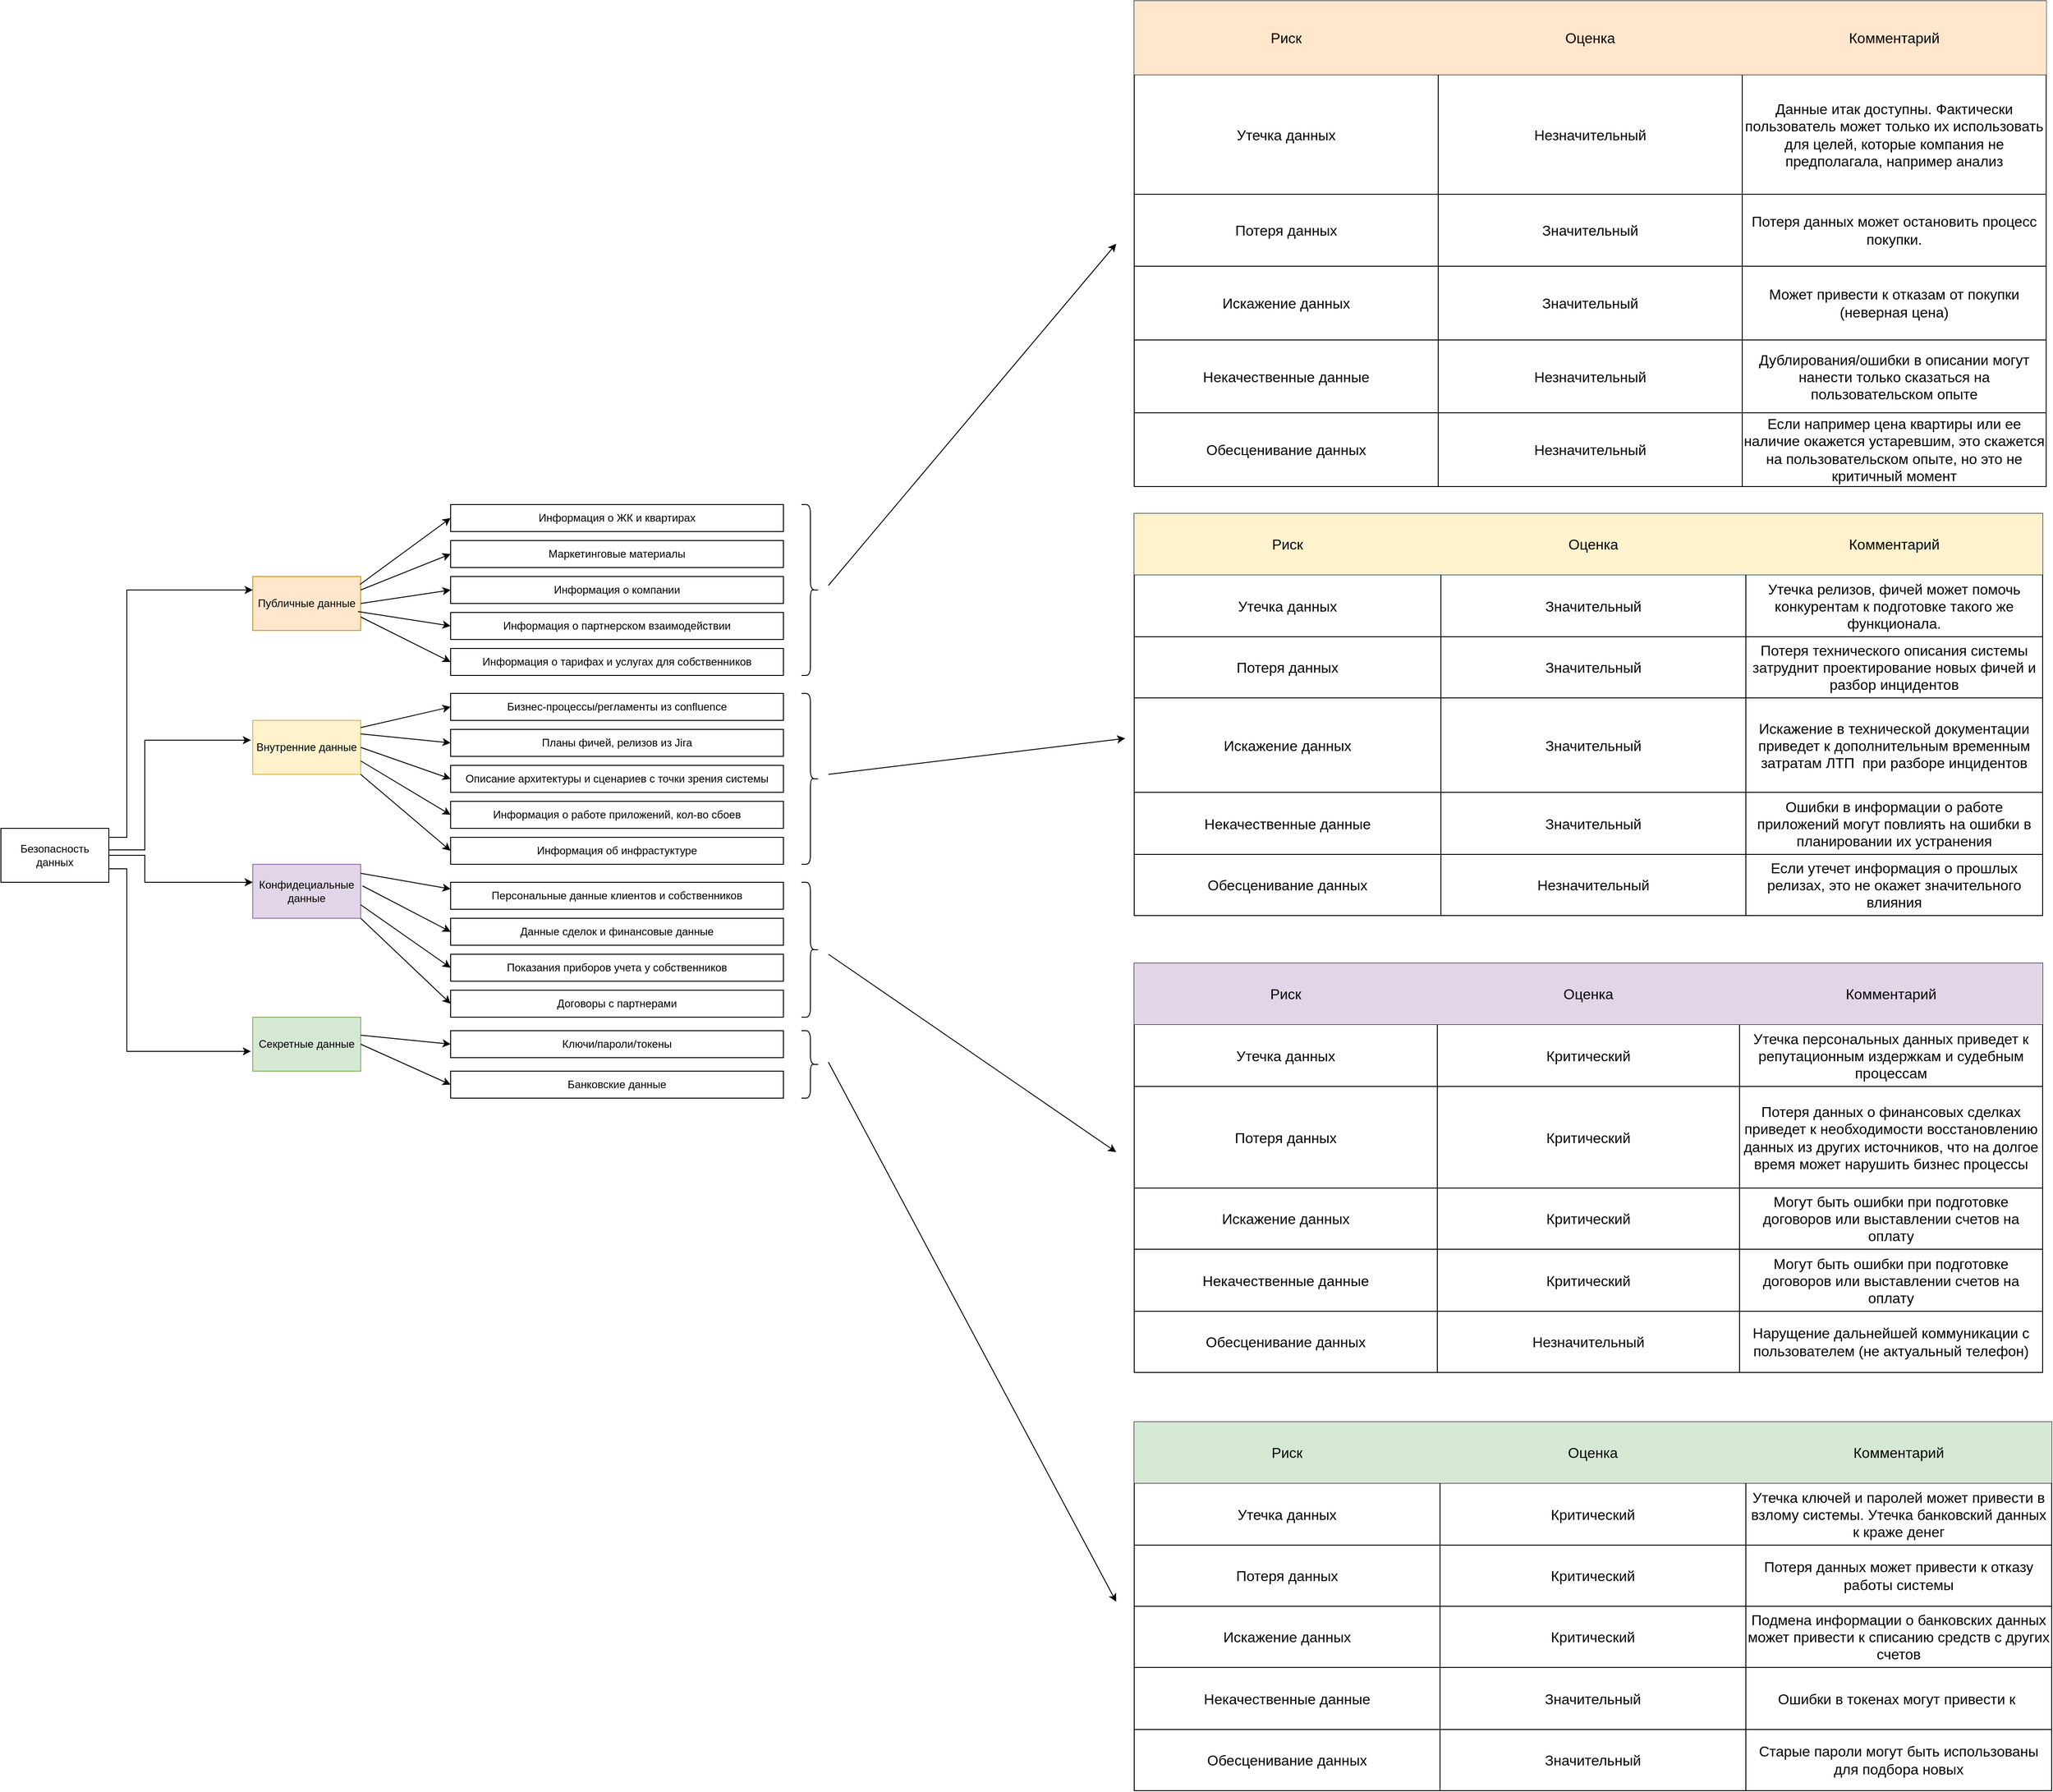 <mxfile version="26.1.1">
  <diagram name="Страница — 1" id="GSyTrzToRfCglOxLU-u7">
    <mxGraphModel dx="4104" dy="4257" grid="1" gridSize="10" guides="1" tooltips="1" connect="1" arrows="1" fold="1" page="1" pageScale="1" pageWidth="827" pageHeight="1169" math="0" shadow="0">
      <root>
        <mxCell id="0" />
        <mxCell id="1" parent="0" />
        <mxCell id="i6eve3NzVlCX-yJ_KaIi-1" value="Безопасность данных" style="rounded=0;whiteSpace=wrap;html=1;" vertex="1" parent="1">
          <mxGeometry x="120" y="420" width="120" height="60" as="geometry" />
        </mxCell>
        <mxCell id="i6eve3NzVlCX-yJ_KaIi-2" value="Публичные данные" style="rounded=0;whiteSpace=wrap;html=1;fillColor=#ffe6cc;strokeColor=#d79b00;" vertex="1" parent="1">
          <mxGeometry x="400" y="140" width="120" height="60" as="geometry" />
        </mxCell>
        <mxCell id="i6eve3NzVlCX-yJ_KaIi-3" value="Внутренние данные" style="rounded=0;whiteSpace=wrap;html=1;fillColor=#fff2cc;strokeColor=#d6b656;" vertex="1" parent="1">
          <mxGeometry x="400" y="300" width="120" height="60" as="geometry" />
        </mxCell>
        <mxCell id="i6eve3NzVlCX-yJ_KaIi-4" value="Конфидециальные данные" style="rounded=0;whiteSpace=wrap;html=1;fillColor=#e1d5e7;strokeColor=#9673a6;" vertex="1" parent="1">
          <mxGeometry x="400" y="460" width="120" height="60" as="geometry" />
        </mxCell>
        <mxCell id="i6eve3NzVlCX-yJ_KaIi-5" value="Секретные данные" style="rounded=0;whiteSpace=wrap;html=1;fillColor=#d5e8d4;strokeColor=#82b366;" vertex="1" parent="1">
          <mxGeometry x="400" y="630" width="120" height="60" as="geometry" />
        </mxCell>
        <mxCell id="i6eve3NzVlCX-yJ_KaIi-6" value="" style="endArrow=classic;html=1;rounded=0;entryX=0;entryY=0.25;entryDx=0;entryDy=0;" edge="1" parent="1" target="i6eve3NzVlCX-yJ_KaIi-2">
          <mxGeometry width="50" height="50" relative="1" as="geometry">
            <mxPoint x="240" y="430" as="sourcePoint" />
            <mxPoint x="290" y="380" as="targetPoint" />
            <Array as="points">
              <mxPoint x="260" y="430" />
              <mxPoint x="260" y="155" />
            </Array>
          </mxGeometry>
        </mxCell>
        <mxCell id="i6eve3NzVlCX-yJ_KaIi-7" value="" style="endArrow=classic;html=1;rounded=0;entryX=-0.017;entryY=0.367;entryDx=0;entryDy=0;entryPerimeter=0;exitX=1;exitY=0.4;exitDx=0;exitDy=0;exitPerimeter=0;" edge="1" parent="1" source="i6eve3NzVlCX-yJ_KaIi-1" target="i6eve3NzVlCX-yJ_KaIi-3">
          <mxGeometry width="50" height="50" relative="1" as="geometry">
            <mxPoint x="240" y="450" as="sourcePoint" />
            <mxPoint x="290" y="400" as="targetPoint" />
            <Array as="points">
              <mxPoint x="280" y="444" />
              <mxPoint x="280" y="322" />
            </Array>
          </mxGeometry>
        </mxCell>
        <mxCell id="i6eve3NzVlCX-yJ_KaIi-8" value="" style="endArrow=classic;html=1;rounded=0;exitX=1;exitY=0.5;exitDx=0;exitDy=0;exitPerimeter=0;" edge="1" parent="1" source="i6eve3NzVlCX-yJ_KaIi-1">
          <mxGeometry width="50" height="50" relative="1" as="geometry">
            <mxPoint x="240" y="460" as="sourcePoint" />
            <mxPoint x="400" y="480" as="targetPoint" />
            <Array as="points">
              <mxPoint x="280" y="450" />
              <mxPoint x="280" y="480" />
            </Array>
          </mxGeometry>
        </mxCell>
        <mxCell id="i6eve3NzVlCX-yJ_KaIi-9" value="" style="endArrow=classic;html=1;rounded=0;entryX=-0.017;entryY=0.633;entryDx=0;entryDy=0;entryPerimeter=0;exitX=1;exitY=0.75;exitDx=0;exitDy=0;" edge="1" parent="1" source="i6eve3NzVlCX-yJ_KaIi-1" target="i6eve3NzVlCX-yJ_KaIi-5">
          <mxGeometry width="50" height="50" relative="1" as="geometry">
            <mxPoint x="240" y="480" as="sourcePoint" />
            <mxPoint x="290" y="430" as="targetPoint" />
            <Array as="points">
              <mxPoint x="260" y="465" />
              <mxPoint x="260" y="668" />
            </Array>
          </mxGeometry>
        </mxCell>
        <mxCell id="i6eve3NzVlCX-yJ_KaIi-10" value="Информация о ЖК и квартирах" style="rounded=0;whiteSpace=wrap;html=1;" vertex="1" parent="1">
          <mxGeometry x="620" y="60" width="370" height="30" as="geometry" />
        </mxCell>
        <mxCell id="i6eve3NzVlCX-yJ_KaIi-11" value="Маркетинговые материалы" style="rounded=0;whiteSpace=wrap;html=1;" vertex="1" parent="1">
          <mxGeometry x="620" y="100" width="370" height="30" as="geometry" />
        </mxCell>
        <mxCell id="i6eve3NzVlCX-yJ_KaIi-12" value="Информация о компании" style="rounded=0;whiteSpace=wrap;html=1;" vertex="1" parent="1">
          <mxGeometry x="620" y="140" width="370" height="30" as="geometry" />
        </mxCell>
        <mxCell id="i6eve3NzVlCX-yJ_KaIi-13" value="Информация о партнерском взаимодействии" style="rounded=0;whiteSpace=wrap;html=1;" vertex="1" parent="1">
          <mxGeometry x="620" y="180" width="370" height="30" as="geometry" />
        </mxCell>
        <mxCell id="i6eve3NzVlCX-yJ_KaIi-14" value="Информация о тарифах и услугах для собственников" style="rounded=0;whiteSpace=wrap;html=1;" vertex="1" parent="1">
          <mxGeometry x="620" y="220" width="370" height="30" as="geometry" />
        </mxCell>
        <mxCell id="i6eve3NzVlCX-yJ_KaIi-15" value="" style="endArrow=classic;html=1;rounded=0;entryX=0;entryY=0.5;entryDx=0;entryDy=0;exitX=0.992;exitY=0.15;exitDx=0;exitDy=0;exitPerimeter=0;" edge="1" parent="1" source="i6eve3NzVlCX-yJ_KaIi-2" target="i6eve3NzVlCX-yJ_KaIi-10">
          <mxGeometry width="50" height="50" relative="1" as="geometry">
            <mxPoint x="520" y="160" as="sourcePoint" />
            <mxPoint x="570" y="110" as="targetPoint" />
          </mxGeometry>
        </mxCell>
        <mxCell id="i6eve3NzVlCX-yJ_KaIi-16" value="" style="endArrow=classic;html=1;rounded=0;entryX=0;entryY=0.5;entryDx=0;entryDy=0;exitX=1;exitY=0.25;exitDx=0;exitDy=0;" edge="1" parent="1" source="i6eve3NzVlCX-yJ_KaIi-2" target="i6eve3NzVlCX-yJ_KaIi-11">
          <mxGeometry width="50" height="50" relative="1" as="geometry">
            <mxPoint x="529" y="159" as="sourcePoint" />
            <mxPoint x="630" y="85" as="targetPoint" />
          </mxGeometry>
        </mxCell>
        <mxCell id="i6eve3NzVlCX-yJ_KaIi-17" value="" style="endArrow=classic;html=1;rounded=0;entryX=0;entryY=0.5;entryDx=0;entryDy=0;exitX=1;exitY=0.5;exitDx=0;exitDy=0;" edge="1" parent="1" source="i6eve3NzVlCX-yJ_KaIi-2" target="i6eve3NzVlCX-yJ_KaIi-12">
          <mxGeometry width="50" height="50" relative="1" as="geometry">
            <mxPoint x="530" y="165" as="sourcePoint" />
            <mxPoint x="630" y="125" as="targetPoint" />
          </mxGeometry>
        </mxCell>
        <mxCell id="i6eve3NzVlCX-yJ_KaIi-18" value="" style="endArrow=classic;html=1;rounded=0;entryX=0;entryY=0.5;entryDx=0;entryDy=0;exitX=0.975;exitY=0.65;exitDx=0;exitDy=0;exitPerimeter=0;" edge="1" parent="1" source="i6eve3NzVlCX-yJ_KaIi-2" target="i6eve3NzVlCX-yJ_KaIi-13">
          <mxGeometry width="50" height="50" relative="1" as="geometry">
            <mxPoint x="530" y="180" as="sourcePoint" />
            <mxPoint x="630" y="165" as="targetPoint" />
          </mxGeometry>
        </mxCell>
        <mxCell id="i6eve3NzVlCX-yJ_KaIi-19" value="" style="endArrow=classic;html=1;rounded=0;entryX=0;entryY=0.5;entryDx=0;entryDy=0;exitX=1;exitY=0.75;exitDx=0;exitDy=0;" edge="1" parent="1" source="i6eve3NzVlCX-yJ_KaIi-2" target="i6eve3NzVlCX-yJ_KaIi-14">
          <mxGeometry width="50" height="50" relative="1" as="geometry">
            <mxPoint x="527" y="189" as="sourcePoint" />
            <mxPoint x="630" y="205" as="targetPoint" />
          </mxGeometry>
        </mxCell>
        <mxCell id="i6eve3NzVlCX-yJ_KaIi-20" value="Бизнес-процессы/регламенты из confluence" style="rounded=0;whiteSpace=wrap;html=1;" vertex="1" parent="1">
          <mxGeometry x="620" y="270" width="370" height="30" as="geometry" />
        </mxCell>
        <mxCell id="i6eve3NzVlCX-yJ_KaIi-21" value="Планы фичей, релизов из Jira" style="rounded=0;whiteSpace=wrap;html=1;" vertex="1" parent="1">
          <mxGeometry x="620" y="310" width="370" height="30" as="geometry" />
        </mxCell>
        <mxCell id="i6eve3NzVlCX-yJ_KaIi-22" value="Описание архитектуры и сценариев с точки зрения системы" style="rounded=0;whiteSpace=wrap;html=1;" vertex="1" parent="1">
          <mxGeometry x="620" y="350" width="370" height="30" as="geometry" />
        </mxCell>
        <mxCell id="i6eve3NzVlCX-yJ_KaIi-23" value="Информация о работе приложений, кол-во сбоев" style="rounded=0;whiteSpace=wrap;html=1;" vertex="1" parent="1">
          <mxGeometry x="620" y="390" width="370" height="30" as="geometry" />
        </mxCell>
        <mxCell id="i6eve3NzVlCX-yJ_KaIi-24" value="Информация об инфрастуктуре" style="rounded=0;whiteSpace=wrap;html=1;" vertex="1" parent="1">
          <mxGeometry x="620" y="430" width="370" height="30" as="geometry" />
        </mxCell>
        <mxCell id="i6eve3NzVlCX-yJ_KaIi-25" value="" style="endArrow=classic;html=1;rounded=0;exitX=1;exitY=0.133;exitDx=0;exitDy=0;exitPerimeter=0;entryX=0;entryY=0.5;entryDx=0;entryDy=0;" edge="1" parent="1" source="i6eve3NzVlCX-yJ_KaIi-3" target="i6eve3NzVlCX-yJ_KaIi-20">
          <mxGeometry width="50" height="50" relative="1" as="geometry">
            <mxPoint x="520" y="320" as="sourcePoint" />
            <mxPoint x="570" y="270" as="targetPoint" />
          </mxGeometry>
        </mxCell>
        <mxCell id="i6eve3NzVlCX-yJ_KaIi-26" value="" style="endArrow=classic;html=1;rounded=0;exitX=1;exitY=0.25;exitDx=0;exitDy=0;entryX=0;entryY=0.5;entryDx=0;entryDy=0;" edge="1" parent="1" source="i6eve3NzVlCX-yJ_KaIi-3" target="i6eve3NzVlCX-yJ_KaIi-21">
          <mxGeometry width="50" height="50" relative="1" as="geometry">
            <mxPoint x="530" y="318" as="sourcePoint" />
            <mxPoint x="630" y="295" as="targetPoint" />
          </mxGeometry>
        </mxCell>
        <mxCell id="i6eve3NzVlCX-yJ_KaIi-27" value="" style="endArrow=classic;html=1;rounded=0;exitX=1;exitY=0.5;exitDx=0;exitDy=0;entryX=0;entryY=0.5;entryDx=0;entryDy=0;" edge="1" parent="1" source="i6eve3NzVlCX-yJ_KaIi-3" target="i6eve3NzVlCX-yJ_KaIi-22">
          <mxGeometry width="50" height="50" relative="1" as="geometry">
            <mxPoint x="530" y="325" as="sourcePoint" />
            <mxPoint x="630" y="335" as="targetPoint" />
          </mxGeometry>
        </mxCell>
        <mxCell id="i6eve3NzVlCX-yJ_KaIi-28" value="" style="endArrow=classic;html=1;rounded=0;exitX=1;exitY=0.75;exitDx=0;exitDy=0;entryX=0;entryY=0.5;entryDx=0;entryDy=0;" edge="1" parent="1" source="i6eve3NzVlCX-yJ_KaIi-3" target="i6eve3NzVlCX-yJ_KaIi-23">
          <mxGeometry width="50" height="50" relative="1" as="geometry">
            <mxPoint x="530" y="340" as="sourcePoint" />
            <mxPoint x="630" y="375" as="targetPoint" />
          </mxGeometry>
        </mxCell>
        <mxCell id="i6eve3NzVlCX-yJ_KaIi-29" value="" style="endArrow=classic;html=1;rounded=0;exitX=1;exitY=1;exitDx=0;exitDy=0;entryX=0;entryY=0.5;entryDx=0;entryDy=0;" edge="1" parent="1" source="i6eve3NzVlCX-yJ_KaIi-3" target="i6eve3NzVlCX-yJ_KaIi-24">
          <mxGeometry width="50" height="50" relative="1" as="geometry">
            <mxPoint x="530" y="355" as="sourcePoint" />
            <mxPoint x="630" y="415" as="targetPoint" />
          </mxGeometry>
        </mxCell>
        <mxCell id="i6eve3NzVlCX-yJ_KaIi-30" value="Персональные данные клиентов и собственников" style="rounded=0;whiteSpace=wrap;html=1;" vertex="1" parent="1">
          <mxGeometry x="620" y="480" width="370" height="30" as="geometry" />
        </mxCell>
        <mxCell id="i6eve3NzVlCX-yJ_KaIi-31" value="Данные сделок и финансовые данные" style="rounded=0;whiteSpace=wrap;html=1;" vertex="1" parent="1">
          <mxGeometry x="620" y="520" width="370" height="30" as="geometry" />
        </mxCell>
        <mxCell id="i6eve3NzVlCX-yJ_KaIi-32" value="Показания приборов учета у собственников" style="rounded=0;whiteSpace=wrap;html=1;" vertex="1" parent="1">
          <mxGeometry x="620" y="560" width="370" height="30" as="geometry" />
        </mxCell>
        <mxCell id="i6eve3NzVlCX-yJ_KaIi-33" value="Договоры с партнерами" style="rounded=0;whiteSpace=wrap;html=1;" vertex="1" parent="1">
          <mxGeometry x="620" y="600" width="370" height="30" as="geometry" />
        </mxCell>
        <mxCell id="i6eve3NzVlCX-yJ_KaIi-34" value="" style="endArrow=classic;html=1;rounded=0;entryX=0;entryY=0.25;entryDx=0;entryDy=0;" edge="1" parent="1" target="i6eve3NzVlCX-yJ_KaIi-30">
          <mxGeometry width="50" height="50" relative="1" as="geometry">
            <mxPoint x="520" y="470" as="sourcePoint" />
            <mxPoint x="570" y="420" as="targetPoint" />
          </mxGeometry>
        </mxCell>
        <mxCell id="i6eve3NzVlCX-yJ_KaIi-35" value="" style="endArrow=classic;html=1;rounded=0;entryX=0;entryY=0.5;entryDx=0;entryDy=0;exitX=1.017;exitY=0.4;exitDx=0;exitDy=0;exitPerimeter=0;" edge="1" parent="1" source="i6eve3NzVlCX-yJ_KaIi-4" target="i6eve3NzVlCX-yJ_KaIi-31">
          <mxGeometry width="50" height="50" relative="1" as="geometry">
            <mxPoint x="530" y="480" as="sourcePoint" />
            <mxPoint x="630" y="498" as="targetPoint" />
          </mxGeometry>
        </mxCell>
        <mxCell id="i6eve3NzVlCX-yJ_KaIi-36" value="" style="endArrow=classic;html=1;rounded=0;entryX=0;entryY=0.5;entryDx=0;entryDy=0;exitX=1;exitY=0.75;exitDx=0;exitDy=0;" edge="1" parent="1" source="i6eve3NzVlCX-yJ_KaIi-4" target="i6eve3NzVlCX-yJ_KaIi-32">
          <mxGeometry width="50" height="50" relative="1" as="geometry">
            <mxPoint x="532" y="494" as="sourcePoint" />
            <mxPoint x="630" y="545" as="targetPoint" />
          </mxGeometry>
        </mxCell>
        <mxCell id="i6eve3NzVlCX-yJ_KaIi-37" value="" style="endArrow=classic;html=1;rounded=0;entryX=0;entryY=0.5;entryDx=0;entryDy=0;exitX=1;exitY=1;exitDx=0;exitDy=0;" edge="1" parent="1" source="i6eve3NzVlCX-yJ_KaIi-4" target="i6eve3NzVlCX-yJ_KaIi-33">
          <mxGeometry width="50" height="50" relative="1" as="geometry">
            <mxPoint x="530" y="515" as="sourcePoint" />
            <mxPoint x="630" y="585" as="targetPoint" />
          </mxGeometry>
        </mxCell>
        <mxCell id="i6eve3NzVlCX-yJ_KaIi-38" value="Ключи/пароли/токены" style="rounded=0;whiteSpace=wrap;html=1;" vertex="1" parent="1">
          <mxGeometry x="620" y="645" width="370" height="30" as="geometry" />
        </mxCell>
        <mxCell id="i6eve3NzVlCX-yJ_KaIi-40" value="Банковские данные" style="rounded=0;whiteSpace=wrap;html=1;" vertex="1" parent="1">
          <mxGeometry x="620" y="690" width="370" height="30" as="geometry" />
        </mxCell>
        <mxCell id="i6eve3NzVlCX-yJ_KaIi-41" value="" style="endArrow=classic;html=1;rounded=0;entryX=0;entryY=0.5;entryDx=0;entryDy=0;" edge="1" parent="1" target="i6eve3NzVlCX-yJ_KaIi-38">
          <mxGeometry width="50" height="50" relative="1" as="geometry">
            <mxPoint x="520" y="650" as="sourcePoint" />
            <mxPoint x="570" y="600" as="targetPoint" />
          </mxGeometry>
        </mxCell>
        <mxCell id="i6eve3NzVlCX-yJ_KaIi-42" value="" style="endArrow=classic;html=1;rounded=0;entryX=0;entryY=0.5;entryDx=0;entryDy=0;exitX=1;exitY=0.5;exitDx=0;exitDy=0;" edge="1" parent="1" source="i6eve3NzVlCX-yJ_KaIi-5" target="i6eve3NzVlCX-yJ_KaIi-40">
          <mxGeometry width="50" height="50" relative="1" as="geometry">
            <mxPoint x="530" y="660" as="sourcePoint" />
            <mxPoint x="630" y="670" as="targetPoint" />
          </mxGeometry>
        </mxCell>
        <mxCell id="i6eve3NzVlCX-yJ_KaIi-43" value="" style="shape=table;startSize=0;container=1;collapsible=0;childLayout=tableLayout;fontSize=16;" vertex="1" parent="1">
          <mxGeometry x="1380" y="-500" width="1013.88" height="540" as="geometry" />
        </mxCell>
        <mxCell id="i6eve3NzVlCX-yJ_KaIi-44" value="" style="shape=tableRow;horizontal=0;startSize=0;swimlaneHead=0;swimlaneBody=0;strokeColor=inherit;top=0;left=0;bottom=0;right=0;collapsible=0;dropTarget=0;fillColor=none;points=[[0,0.5],[1,0.5]];portConstraint=eastwest;fontSize=16;" vertex="1" parent="i6eve3NzVlCX-yJ_KaIi-43">
          <mxGeometry width="1013.88" height="82" as="geometry" />
        </mxCell>
        <mxCell id="i6eve3NzVlCX-yJ_KaIi-45" value="Риск" style="shape=partialRectangle;html=1;whiteSpace=wrap;connectable=0;strokeColor=#d79b00;overflow=hidden;fillColor=#ffe6cc;top=0;left=0;bottom=0;right=0;pointerEvents=1;fontSize=16;" vertex="1" parent="i6eve3NzVlCX-yJ_KaIi-44">
          <mxGeometry width="338" height="82" as="geometry">
            <mxRectangle width="338" height="82" as="alternateBounds" />
          </mxGeometry>
        </mxCell>
        <mxCell id="i6eve3NzVlCX-yJ_KaIi-46" value="Оценка" style="shape=partialRectangle;html=1;whiteSpace=wrap;connectable=0;strokeColor=#d79b00;overflow=hidden;fillColor=#ffe6cc;top=0;left=0;bottom=0;right=0;pointerEvents=1;fontSize=16;" vertex="1" parent="i6eve3NzVlCX-yJ_KaIi-44">
          <mxGeometry x="338" width="338" height="82" as="geometry">
            <mxRectangle width="338" height="82" as="alternateBounds" />
          </mxGeometry>
        </mxCell>
        <mxCell id="i6eve3NzVlCX-yJ_KaIi-47" value="Комментарий" style="shape=partialRectangle;html=1;whiteSpace=wrap;connectable=0;strokeColor=#d79b00;overflow=hidden;fillColor=#ffe6cc;top=0;left=0;bottom=0;right=0;pointerEvents=1;fontSize=16;" vertex="1" parent="i6eve3NzVlCX-yJ_KaIi-44">
          <mxGeometry x="676" width="338" height="82" as="geometry">
            <mxRectangle width="338" height="82" as="alternateBounds" />
          </mxGeometry>
        </mxCell>
        <mxCell id="i6eve3NzVlCX-yJ_KaIi-48" value="" style="shape=tableRow;horizontal=0;startSize=0;swimlaneHead=0;swimlaneBody=0;strokeColor=inherit;top=0;left=0;bottom=0;right=0;collapsible=0;dropTarget=0;fillColor=none;points=[[0,0.5],[1,0.5]];portConstraint=eastwest;fontSize=16;" vertex="1" parent="i6eve3NzVlCX-yJ_KaIi-43">
          <mxGeometry y="82" width="1013.88" height="133" as="geometry" />
        </mxCell>
        <mxCell id="i6eve3NzVlCX-yJ_KaIi-49" value="Утечка данных" style="shape=partialRectangle;html=1;whiteSpace=wrap;connectable=0;strokeColor=inherit;overflow=hidden;fillColor=none;top=0;left=0;bottom=0;right=0;pointerEvents=1;fontSize=16;" vertex="1" parent="i6eve3NzVlCX-yJ_KaIi-48">
          <mxGeometry width="338" height="133" as="geometry">
            <mxRectangle width="338" height="133" as="alternateBounds" />
          </mxGeometry>
        </mxCell>
        <mxCell id="i6eve3NzVlCX-yJ_KaIi-50" value="Незначительный" style="shape=partialRectangle;html=1;whiteSpace=wrap;connectable=0;strokeColor=inherit;overflow=hidden;fillColor=none;top=0;left=0;bottom=0;right=0;pointerEvents=1;fontSize=16;" vertex="1" parent="i6eve3NzVlCX-yJ_KaIi-48">
          <mxGeometry x="338" width="338" height="133" as="geometry">
            <mxRectangle width="338" height="133" as="alternateBounds" />
          </mxGeometry>
        </mxCell>
        <mxCell id="i6eve3NzVlCX-yJ_KaIi-51" value="Данные итак доступны. Фактически пользователь может только их использовать для целей, которые компания не предполагала, например анализ" style="shape=partialRectangle;html=1;whiteSpace=wrap;connectable=0;strokeColor=inherit;overflow=hidden;fillColor=none;top=0;left=0;bottom=0;right=0;pointerEvents=1;fontSize=16;" vertex="1" parent="i6eve3NzVlCX-yJ_KaIi-48">
          <mxGeometry x="676" width="338" height="133" as="geometry">
            <mxRectangle width="338" height="133" as="alternateBounds" />
          </mxGeometry>
        </mxCell>
        <mxCell id="i6eve3NzVlCX-yJ_KaIi-52" value="" style="shape=tableRow;horizontal=0;startSize=0;swimlaneHead=0;swimlaneBody=0;strokeColor=inherit;top=0;left=0;bottom=0;right=0;collapsible=0;dropTarget=0;fillColor=none;points=[[0,0.5],[1,0.5]];portConstraint=eastwest;fontSize=16;" vertex="1" parent="i6eve3NzVlCX-yJ_KaIi-43">
          <mxGeometry y="215" width="1013.88" height="80" as="geometry" />
        </mxCell>
        <mxCell id="i6eve3NzVlCX-yJ_KaIi-53" value="Потеря данных" style="shape=partialRectangle;html=1;whiteSpace=wrap;connectable=0;strokeColor=inherit;overflow=hidden;fillColor=none;top=0;left=0;bottom=0;right=0;pointerEvents=1;fontSize=16;" vertex="1" parent="i6eve3NzVlCX-yJ_KaIi-52">
          <mxGeometry width="338" height="80" as="geometry">
            <mxRectangle width="338" height="80" as="alternateBounds" />
          </mxGeometry>
        </mxCell>
        <mxCell id="i6eve3NzVlCX-yJ_KaIi-54" value="Значительный" style="shape=partialRectangle;html=1;whiteSpace=wrap;connectable=0;strokeColor=inherit;overflow=hidden;fillColor=none;top=0;left=0;bottom=0;right=0;pointerEvents=1;fontSize=16;" vertex="1" parent="i6eve3NzVlCX-yJ_KaIi-52">
          <mxGeometry x="338" width="338" height="80" as="geometry">
            <mxRectangle width="338" height="80" as="alternateBounds" />
          </mxGeometry>
        </mxCell>
        <mxCell id="i6eve3NzVlCX-yJ_KaIi-55" value="Потеря данных может остановить процесс покупки." style="shape=partialRectangle;html=1;whiteSpace=wrap;connectable=0;strokeColor=inherit;overflow=hidden;fillColor=none;top=0;left=0;bottom=0;right=0;pointerEvents=1;fontSize=16;" vertex="1" parent="i6eve3NzVlCX-yJ_KaIi-52">
          <mxGeometry x="676" width="338" height="80" as="geometry">
            <mxRectangle width="338" height="80" as="alternateBounds" />
          </mxGeometry>
        </mxCell>
        <mxCell id="i6eve3NzVlCX-yJ_KaIi-56" style="shape=tableRow;horizontal=0;startSize=0;swimlaneHead=0;swimlaneBody=0;strokeColor=inherit;top=0;left=0;bottom=0;right=0;collapsible=0;dropTarget=0;fillColor=none;points=[[0,0.5],[1,0.5]];portConstraint=eastwest;fontSize=16;" vertex="1" parent="i6eve3NzVlCX-yJ_KaIi-43">
          <mxGeometry y="295" width="1013.88" height="82" as="geometry" />
        </mxCell>
        <mxCell id="i6eve3NzVlCX-yJ_KaIi-57" value="Искажение данных" style="shape=partialRectangle;html=1;whiteSpace=wrap;connectable=0;strokeColor=inherit;overflow=hidden;fillColor=none;top=0;left=0;bottom=0;right=0;pointerEvents=1;fontSize=16;" vertex="1" parent="i6eve3NzVlCX-yJ_KaIi-56">
          <mxGeometry width="338" height="82" as="geometry">
            <mxRectangle width="338" height="82" as="alternateBounds" />
          </mxGeometry>
        </mxCell>
        <mxCell id="i6eve3NzVlCX-yJ_KaIi-58" value="Значительный" style="shape=partialRectangle;html=1;whiteSpace=wrap;connectable=0;strokeColor=inherit;overflow=hidden;fillColor=none;top=0;left=0;bottom=0;right=0;pointerEvents=1;fontSize=16;" vertex="1" parent="i6eve3NzVlCX-yJ_KaIi-56">
          <mxGeometry x="338" width="338" height="82" as="geometry">
            <mxRectangle width="338" height="82" as="alternateBounds" />
          </mxGeometry>
        </mxCell>
        <mxCell id="i6eve3NzVlCX-yJ_KaIi-59" value="Может привести к отказам от покупки (неверная цена)" style="shape=partialRectangle;html=1;whiteSpace=wrap;connectable=0;strokeColor=inherit;overflow=hidden;fillColor=none;top=0;left=0;bottom=0;right=0;pointerEvents=1;fontSize=16;" vertex="1" parent="i6eve3NzVlCX-yJ_KaIi-56">
          <mxGeometry x="676" width="338" height="82" as="geometry">
            <mxRectangle width="338" height="82" as="alternateBounds" />
          </mxGeometry>
        </mxCell>
        <mxCell id="i6eve3NzVlCX-yJ_KaIi-60" style="shape=tableRow;horizontal=0;startSize=0;swimlaneHead=0;swimlaneBody=0;strokeColor=inherit;top=0;left=0;bottom=0;right=0;collapsible=0;dropTarget=0;fillColor=none;points=[[0,0.5],[1,0.5]];portConstraint=eastwest;fontSize=16;" vertex="1" parent="i6eve3NzVlCX-yJ_KaIi-43">
          <mxGeometry y="377" width="1013.88" height="81" as="geometry" />
        </mxCell>
        <mxCell id="i6eve3NzVlCX-yJ_KaIi-61" value="Некачественные данные" style="shape=partialRectangle;html=1;whiteSpace=wrap;connectable=0;strokeColor=inherit;overflow=hidden;fillColor=none;top=0;left=0;bottom=0;right=0;pointerEvents=1;fontSize=16;" vertex="1" parent="i6eve3NzVlCX-yJ_KaIi-60">
          <mxGeometry width="338" height="81" as="geometry">
            <mxRectangle width="338" height="81" as="alternateBounds" />
          </mxGeometry>
        </mxCell>
        <mxCell id="i6eve3NzVlCX-yJ_KaIi-62" value="Незначительный" style="shape=partialRectangle;html=1;whiteSpace=wrap;connectable=0;strokeColor=inherit;overflow=hidden;fillColor=none;top=0;left=0;bottom=0;right=0;pointerEvents=1;fontSize=16;" vertex="1" parent="i6eve3NzVlCX-yJ_KaIi-60">
          <mxGeometry x="338" width="338" height="81" as="geometry">
            <mxRectangle width="338" height="81" as="alternateBounds" />
          </mxGeometry>
        </mxCell>
        <mxCell id="i6eve3NzVlCX-yJ_KaIi-63" value="Дублирования/ошибки в описании могут нанести только сказаться на пользовательском опыте" style="shape=partialRectangle;html=1;whiteSpace=wrap;connectable=0;strokeColor=inherit;overflow=hidden;fillColor=none;top=0;left=0;bottom=0;right=0;pointerEvents=1;fontSize=16;" vertex="1" parent="i6eve3NzVlCX-yJ_KaIi-60">
          <mxGeometry x="676" width="338" height="81" as="geometry">
            <mxRectangle width="338" height="81" as="alternateBounds" />
          </mxGeometry>
        </mxCell>
        <mxCell id="i6eve3NzVlCX-yJ_KaIi-64" style="shape=tableRow;horizontal=0;startSize=0;swimlaneHead=0;swimlaneBody=0;strokeColor=inherit;top=0;left=0;bottom=0;right=0;collapsible=0;dropTarget=0;fillColor=none;points=[[0,0.5],[1,0.5]];portConstraint=eastwest;fontSize=16;" vertex="1" parent="i6eve3NzVlCX-yJ_KaIi-43">
          <mxGeometry y="458" width="1013.88" height="82" as="geometry" />
        </mxCell>
        <mxCell id="i6eve3NzVlCX-yJ_KaIi-65" value="Обесценивание данных" style="shape=partialRectangle;html=1;whiteSpace=wrap;connectable=0;strokeColor=inherit;overflow=hidden;fillColor=none;top=0;left=0;bottom=0;right=0;pointerEvents=1;fontSize=16;" vertex="1" parent="i6eve3NzVlCX-yJ_KaIi-64">
          <mxGeometry width="338" height="82" as="geometry">
            <mxRectangle width="338" height="82" as="alternateBounds" />
          </mxGeometry>
        </mxCell>
        <mxCell id="i6eve3NzVlCX-yJ_KaIi-66" value="Незначительный" style="shape=partialRectangle;html=1;whiteSpace=wrap;connectable=0;strokeColor=inherit;overflow=hidden;fillColor=none;top=0;left=0;bottom=0;right=0;pointerEvents=1;fontSize=16;" vertex="1" parent="i6eve3NzVlCX-yJ_KaIi-64">
          <mxGeometry x="338" width="338" height="82" as="geometry">
            <mxRectangle width="338" height="82" as="alternateBounds" />
          </mxGeometry>
        </mxCell>
        <mxCell id="i6eve3NzVlCX-yJ_KaIi-67" value="Если например цена квартиры или ее наличие окажется устаревшим, это скажется на пользовательском опыте, но это не критичный момент" style="shape=partialRectangle;html=1;whiteSpace=wrap;connectable=0;strokeColor=inherit;overflow=hidden;fillColor=none;top=0;left=0;bottom=0;right=0;pointerEvents=1;fontSize=16;" vertex="1" parent="i6eve3NzVlCX-yJ_KaIi-64">
          <mxGeometry x="676" width="338" height="82" as="geometry">
            <mxRectangle width="338" height="82" as="alternateBounds" />
          </mxGeometry>
        </mxCell>
        <mxCell id="i6eve3NzVlCX-yJ_KaIi-68" value="" style="shape=table;startSize=0;container=1;collapsible=0;childLayout=tableLayout;fontSize=16;" vertex="1" parent="1">
          <mxGeometry x="1380" y="70" width="1010" height="447" as="geometry" />
        </mxCell>
        <mxCell id="i6eve3NzVlCX-yJ_KaIi-69" value="" style="shape=tableRow;horizontal=0;startSize=0;swimlaneHead=0;swimlaneBody=0;strokeColor=inherit;top=0;left=0;bottom=0;right=0;collapsible=0;dropTarget=0;fillColor=none;points=[[0,0.5],[1,0.5]];portConstraint=eastwest;fontSize=16;" vertex="1" parent="i6eve3NzVlCX-yJ_KaIi-68">
          <mxGeometry width="1010" height="68" as="geometry" />
        </mxCell>
        <mxCell id="i6eve3NzVlCX-yJ_KaIi-70" value="Риск" style="shape=partialRectangle;html=1;whiteSpace=wrap;connectable=0;strokeColor=#d6b656;overflow=hidden;fillColor=#fff2cc;top=0;left=0;bottom=0;right=0;pointerEvents=1;fontSize=16;" vertex="1" parent="i6eve3NzVlCX-yJ_KaIi-69">
          <mxGeometry width="341" height="68" as="geometry">
            <mxRectangle width="341" height="68" as="alternateBounds" />
          </mxGeometry>
        </mxCell>
        <mxCell id="i6eve3NzVlCX-yJ_KaIi-71" value="Оценка" style="shape=partialRectangle;html=1;whiteSpace=wrap;connectable=0;strokeColor=#d6b656;overflow=hidden;fillColor=#fff2cc;top=0;left=0;bottom=0;right=0;pointerEvents=1;fontSize=16;" vertex="1" parent="i6eve3NzVlCX-yJ_KaIi-69">
          <mxGeometry x="341" width="339" height="68" as="geometry">
            <mxRectangle width="339" height="68" as="alternateBounds" />
          </mxGeometry>
        </mxCell>
        <mxCell id="i6eve3NzVlCX-yJ_KaIi-72" value="Комментарий" style="shape=partialRectangle;html=1;whiteSpace=wrap;connectable=0;strokeColor=#d6b656;overflow=hidden;fillColor=#fff2cc;top=0;left=0;bottom=0;right=0;pointerEvents=1;fontSize=16;" vertex="1" parent="i6eve3NzVlCX-yJ_KaIi-69">
          <mxGeometry x="680" width="330" height="68" as="geometry">
            <mxRectangle width="330" height="68" as="alternateBounds" />
          </mxGeometry>
        </mxCell>
        <mxCell id="i6eve3NzVlCX-yJ_KaIi-73" value="" style="shape=tableRow;horizontal=0;startSize=0;swimlaneHead=0;swimlaneBody=0;strokeColor=inherit;top=0;left=0;bottom=0;right=0;collapsible=0;dropTarget=0;fillColor=none;points=[[0,0.5],[1,0.5]];portConstraint=eastwest;fontSize=16;" vertex="1" parent="i6eve3NzVlCX-yJ_KaIi-68">
          <mxGeometry y="68" width="1010" height="69" as="geometry" />
        </mxCell>
        <mxCell id="i6eve3NzVlCX-yJ_KaIi-74" value="Утечка данных" style="shape=partialRectangle;html=1;whiteSpace=wrap;connectable=0;strokeColor=inherit;overflow=hidden;fillColor=none;top=0;left=0;bottom=0;right=0;pointerEvents=1;fontSize=16;" vertex="1" parent="i6eve3NzVlCX-yJ_KaIi-73">
          <mxGeometry width="341" height="69" as="geometry">
            <mxRectangle width="341" height="69" as="alternateBounds" />
          </mxGeometry>
        </mxCell>
        <mxCell id="i6eve3NzVlCX-yJ_KaIi-75" value="Значительный" style="shape=partialRectangle;html=1;whiteSpace=wrap;connectable=0;strokeColor=inherit;overflow=hidden;fillColor=none;top=0;left=0;bottom=0;right=0;pointerEvents=1;fontSize=16;" vertex="1" parent="i6eve3NzVlCX-yJ_KaIi-73">
          <mxGeometry x="341" width="339" height="69" as="geometry">
            <mxRectangle width="339" height="69" as="alternateBounds" />
          </mxGeometry>
        </mxCell>
        <mxCell id="i6eve3NzVlCX-yJ_KaIi-76" value="Утечка релизов, фичей может помочь конкурентам к подготовке такого же функционала." style="shape=partialRectangle;html=1;whiteSpace=wrap;connectable=0;strokeColor=inherit;overflow=hidden;fillColor=none;top=0;left=0;bottom=0;right=0;pointerEvents=1;fontSize=16;" vertex="1" parent="i6eve3NzVlCX-yJ_KaIi-73">
          <mxGeometry x="680" width="330" height="69" as="geometry">
            <mxRectangle width="330" height="69" as="alternateBounds" />
          </mxGeometry>
        </mxCell>
        <mxCell id="i6eve3NzVlCX-yJ_KaIi-77" value="" style="shape=tableRow;horizontal=0;startSize=0;swimlaneHead=0;swimlaneBody=0;strokeColor=inherit;top=0;left=0;bottom=0;right=0;collapsible=0;dropTarget=0;fillColor=none;points=[[0,0.5],[1,0.5]];portConstraint=eastwest;fontSize=16;" vertex="1" parent="i6eve3NzVlCX-yJ_KaIi-68">
          <mxGeometry y="137" width="1010" height="68" as="geometry" />
        </mxCell>
        <mxCell id="i6eve3NzVlCX-yJ_KaIi-78" value="Потеря данных" style="shape=partialRectangle;html=1;whiteSpace=wrap;connectable=0;strokeColor=inherit;overflow=hidden;fillColor=none;top=0;left=0;bottom=0;right=0;pointerEvents=1;fontSize=16;" vertex="1" parent="i6eve3NzVlCX-yJ_KaIi-77">
          <mxGeometry width="341" height="68" as="geometry">
            <mxRectangle width="341" height="68" as="alternateBounds" />
          </mxGeometry>
        </mxCell>
        <mxCell id="i6eve3NzVlCX-yJ_KaIi-79" value="Значительный" style="shape=partialRectangle;html=1;whiteSpace=wrap;connectable=0;strokeColor=inherit;overflow=hidden;fillColor=none;top=0;left=0;bottom=0;right=0;pointerEvents=1;fontSize=16;" vertex="1" parent="i6eve3NzVlCX-yJ_KaIi-77">
          <mxGeometry x="341" width="339" height="68" as="geometry">
            <mxRectangle width="339" height="68" as="alternateBounds" />
          </mxGeometry>
        </mxCell>
        <mxCell id="i6eve3NzVlCX-yJ_KaIi-80" value="Потеря технического описания системы затруднит проектирование новых фичей и разбор инцидентов" style="shape=partialRectangle;html=1;whiteSpace=wrap;connectable=0;strokeColor=inherit;overflow=hidden;fillColor=none;top=0;left=0;bottom=0;right=0;pointerEvents=1;fontSize=16;" vertex="1" parent="i6eve3NzVlCX-yJ_KaIi-77">
          <mxGeometry x="680" width="330" height="68" as="geometry">
            <mxRectangle width="330" height="68" as="alternateBounds" />
          </mxGeometry>
        </mxCell>
        <mxCell id="i6eve3NzVlCX-yJ_KaIi-81" style="shape=tableRow;horizontal=0;startSize=0;swimlaneHead=0;swimlaneBody=0;strokeColor=inherit;top=0;left=0;bottom=0;right=0;collapsible=0;dropTarget=0;fillColor=none;points=[[0,0.5],[1,0.5]];portConstraint=eastwest;fontSize=16;" vertex="1" parent="i6eve3NzVlCX-yJ_KaIi-68">
          <mxGeometry y="205" width="1010" height="105" as="geometry" />
        </mxCell>
        <mxCell id="i6eve3NzVlCX-yJ_KaIi-82" value="Искажение данных" style="shape=partialRectangle;html=1;whiteSpace=wrap;connectable=0;strokeColor=inherit;overflow=hidden;fillColor=none;top=0;left=0;bottom=0;right=0;pointerEvents=1;fontSize=16;" vertex="1" parent="i6eve3NzVlCX-yJ_KaIi-81">
          <mxGeometry width="341" height="105" as="geometry">
            <mxRectangle width="341" height="105" as="alternateBounds" />
          </mxGeometry>
        </mxCell>
        <mxCell id="i6eve3NzVlCX-yJ_KaIi-83" value="Значительный" style="shape=partialRectangle;html=1;whiteSpace=wrap;connectable=0;strokeColor=inherit;overflow=hidden;fillColor=none;top=0;left=0;bottom=0;right=0;pointerEvents=1;fontSize=16;" vertex="1" parent="i6eve3NzVlCX-yJ_KaIi-81">
          <mxGeometry x="341" width="339" height="105" as="geometry">
            <mxRectangle width="339" height="105" as="alternateBounds" />
          </mxGeometry>
        </mxCell>
        <mxCell id="i6eve3NzVlCX-yJ_KaIi-84" value="Искажение в технической документации приведет к дополнительным временным затратам ЛТП&amp;nbsp; при разборе инцидентов" style="shape=partialRectangle;html=1;whiteSpace=wrap;connectable=0;strokeColor=inherit;overflow=hidden;fillColor=none;top=0;left=0;bottom=0;right=0;pointerEvents=1;fontSize=16;" vertex="1" parent="i6eve3NzVlCX-yJ_KaIi-81">
          <mxGeometry x="680" width="330" height="105" as="geometry">
            <mxRectangle width="330" height="105" as="alternateBounds" />
          </mxGeometry>
        </mxCell>
        <mxCell id="i6eve3NzVlCX-yJ_KaIi-85" style="shape=tableRow;horizontal=0;startSize=0;swimlaneHead=0;swimlaneBody=0;strokeColor=inherit;top=0;left=0;bottom=0;right=0;collapsible=0;dropTarget=0;fillColor=none;points=[[0,0.5],[1,0.5]];portConstraint=eastwest;fontSize=16;" vertex="1" parent="i6eve3NzVlCX-yJ_KaIi-68">
          <mxGeometry y="310" width="1010" height="69" as="geometry" />
        </mxCell>
        <mxCell id="i6eve3NzVlCX-yJ_KaIi-86" value="Некачественные данные" style="shape=partialRectangle;html=1;whiteSpace=wrap;connectable=0;strokeColor=inherit;overflow=hidden;fillColor=none;top=0;left=0;bottom=0;right=0;pointerEvents=1;fontSize=16;" vertex="1" parent="i6eve3NzVlCX-yJ_KaIi-85">
          <mxGeometry width="341" height="69" as="geometry">
            <mxRectangle width="341" height="69" as="alternateBounds" />
          </mxGeometry>
        </mxCell>
        <mxCell id="i6eve3NzVlCX-yJ_KaIi-87" value="Значительный" style="shape=partialRectangle;html=1;whiteSpace=wrap;connectable=0;strokeColor=inherit;overflow=hidden;fillColor=none;top=0;left=0;bottom=0;right=0;pointerEvents=1;fontSize=16;" vertex="1" parent="i6eve3NzVlCX-yJ_KaIi-85">
          <mxGeometry x="341" width="339" height="69" as="geometry">
            <mxRectangle width="339" height="69" as="alternateBounds" />
          </mxGeometry>
        </mxCell>
        <mxCell id="i6eve3NzVlCX-yJ_KaIi-88" value="Ошибки в информации о работе приложений могут повлиять на ошибки в планировании их устранения" style="shape=partialRectangle;html=1;whiteSpace=wrap;connectable=0;strokeColor=inherit;overflow=hidden;fillColor=none;top=0;left=0;bottom=0;right=0;pointerEvents=1;fontSize=16;" vertex="1" parent="i6eve3NzVlCX-yJ_KaIi-85">
          <mxGeometry x="680" width="330" height="69" as="geometry">
            <mxRectangle width="330" height="69" as="alternateBounds" />
          </mxGeometry>
        </mxCell>
        <mxCell id="i6eve3NzVlCX-yJ_KaIi-89" style="shape=tableRow;horizontal=0;startSize=0;swimlaneHead=0;swimlaneBody=0;strokeColor=inherit;top=0;left=0;bottom=0;right=0;collapsible=0;dropTarget=0;fillColor=none;points=[[0,0.5],[1,0.5]];portConstraint=eastwest;fontSize=16;" vertex="1" parent="i6eve3NzVlCX-yJ_KaIi-68">
          <mxGeometry y="379" width="1010" height="68" as="geometry" />
        </mxCell>
        <mxCell id="i6eve3NzVlCX-yJ_KaIi-90" value="Обесценивание данных" style="shape=partialRectangle;html=1;whiteSpace=wrap;connectable=0;strokeColor=inherit;overflow=hidden;fillColor=none;top=0;left=0;bottom=0;right=0;pointerEvents=1;fontSize=16;" vertex="1" parent="i6eve3NzVlCX-yJ_KaIi-89">
          <mxGeometry width="341" height="68" as="geometry">
            <mxRectangle width="341" height="68" as="alternateBounds" />
          </mxGeometry>
        </mxCell>
        <mxCell id="i6eve3NzVlCX-yJ_KaIi-91" value="Незначительный" style="shape=partialRectangle;html=1;whiteSpace=wrap;connectable=0;strokeColor=inherit;overflow=hidden;fillColor=none;top=0;left=0;bottom=0;right=0;pointerEvents=1;fontSize=16;" vertex="1" parent="i6eve3NzVlCX-yJ_KaIi-89">
          <mxGeometry x="341" width="339" height="68" as="geometry">
            <mxRectangle width="339" height="68" as="alternateBounds" />
          </mxGeometry>
        </mxCell>
        <mxCell id="i6eve3NzVlCX-yJ_KaIi-92" value="Если утечет информация о прошлых релизах, это не окажет значительного влияния" style="shape=partialRectangle;html=1;whiteSpace=wrap;connectable=0;strokeColor=inherit;overflow=hidden;fillColor=none;top=0;left=0;bottom=0;right=0;pointerEvents=1;fontSize=16;" vertex="1" parent="i6eve3NzVlCX-yJ_KaIi-89">
          <mxGeometry x="680" width="330" height="68" as="geometry">
            <mxRectangle width="330" height="68" as="alternateBounds" />
          </mxGeometry>
        </mxCell>
        <mxCell id="i6eve3NzVlCX-yJ_KaIi-93" value="" style="shape=table;startSize=0;container=1;collapsible=0;childLayout=tableLayout;fontSize=16;" vertex="1" parent="1">
          <mxGeometry x="1380" y="570" width="1010" height="455" as="geometry" />
        </mxCell>
        <mxCell id="i6eve3NzVlCX-yJ_KaIi-94" value="" style="shape=tableRow;horizontal=0;startSize=0;swimlaneHead=0;swimlaneBody=0;strokeColor=inherit;top=0;left=0;bottom=0;right=0;collapsible=0;dropTarget=0;fillColor=none;points=[[0,0.5],[1,0.5]];portConstraint=eastwest;fontSize=16;" vertex="1" parent="i6eve3NzVlCX-yJ_KaIi-93">
          <mxGeometry width="1010" height="68" as="geometry" />
        </mxCell>
        <mxCell id="i6eve3NzVlCX-yJ_KaIi-95" value="Риск" style="shape=partialRectangle;html=1;whiteSpace=wrap;connectable=0;strokeColor=#9673a6;overflow=hidden;fillColor=#e1d5e7;top=0;left=0;bottom=0;right=0;pointerEvents=1;fontSize=16;" vertex="1" parent="i6eve3NzVlCX-yJ_KaIi-94">
          <mxGeometry width="337" height="68" as="geometry">
            <mxRectangle width="337" height="68" as="alternateBounds" />
          </mxGeometry>
        </mxCell>
        <mxCell id="i6eve3NzVlCX-yJ_KaIi-96" value="Оценка" style="shape=partialRectangle;html=1;whiteSpace=wrap;connectable=0;strokeColor=#9673a6;overflow=hidden;fillColor=#e1d5e7;top=0;left=0;bottom=0;right=0;pointerEvents=1;fontSize=16;" vertex="1" parent="i6eve3NzVlCX-yJ_KaIi-94">
          <mxGeometry x="337" width="336" height="68" as="geometry">
            <mxRectangle width="336" height="68" as="alternateBounds" />
          </mxGeometry>
        </mxCell>
        <mxCell id="i6eve3NzVlCX-yJ_KaIi-97" value="Комментарий" style="shape=partialRectangle;html=1;whiteSpace=wrap;connectable=0;strokeColor=#9673a6;overflow=hidden;fillColor=#e1d5e7;top=0;left=0;bottom=0;right=0;pointerEvents=1;fontSize=16;" vertex="1" parent="i6eve3NzVlCX-yJ_KaIi-94">
          <mxGeometry x="673" width="337" height="68" as="geometry">
            <mxRectangle width="337" height="68" as="alternateBounds" />
          </mxGeometry>
        </mxCell>
        <mxCell id="i6eve3NzVlCX-yJ_KaIi-98" value="" style="shape=tableRow;horizontal=0;startSize=0;swimlaneHead=0;swimlaneBody=0;strokeColor=inherit;top=0;left=0;bottom=0;right=0;collapsible=0;dropTarget=0;fillColor=none;points=[[0,0.5],[1,0.5]];portConstraint=eastwest;fontSize=16;" vertex="1" parent="i6eve3NzVlCX-yJ_KaIi-93">
          <mxGeometry y="68" width="1010" height="69" as="geometry" />
        </mxCell>
        <mxCell id="i6eve3NzVlCX-yJ_KaIi-99" value="Утечка данных" style="shape=partialRectangle;html=1;whiteSpace=wrap;connectable=0;strokeColor=inherit;overflow=hidden;fillColor=none;top=0;left=0;bottom=0;right=0;pointerEvents=1;fontSize=16;" vertex="1" parent="i6eve3NzVlCX-yJ_KaIi-98">
          <mxGeometry width="337" height="69" as="geometry">
            <mxRectangle width="337" height="69" as="alternateBounds" />
          </mxGeometry>
        </mxCell>
        <mxCell id="i6eve3NzVlCX-yJ_KaIi-100" value="Критический" style="shape=partialRectangle;html=1;whiteSpace=wrap;connectable=0;strokeColor=inherit;overflow=hidden;fillColor=none;top=0;left=0;bottom=0;right=0;pointerEvents=1;fontSize=16;" vertex="1" parent="i6eve3NzVlCX-yJ_KaIi-98">
          <mxGeometry x="337" width="336" height="69" as="geometry">
            <mxRectangle width="336" height="69" as="alternateBounds" />
          </mxGeometry>
        </mxCell>
        <mxCell id="i6eve3NzVlCX-yJ_KaIi-101" value="Утечка персональных данных приведет к репутационным издержкам и судебным процессам" style="shape=partialRectangle;html=1;whiteSpace=wrap;connectable=0;strokeColor=inherit;overflow=hidden;fillColor=none;top=0;left=0;bottom=0;right=0;pointerEvents=1;fontSize=16;" vertex="1" parent="i6eve3NzVlCX-yJ_KaIi-98">
          <mxGeometry x="673" width="337" height="69" as="geometry">
            <mxRectangle width="337" height="69" as="alternateBounds" />
          </mxGeometry>
        </mxCell>
        <mxCell id="i6eve3NzVlCX-yJ_KaIi-102" value="" style="shape=tableRow;horizontal=0;startSize=0;swimlaneHead=0;swimlaneBody=0;strokeColor=inherit;top=0;left=0;bottom=0;right=0;collapsible=0;dropTarget=0;fillColor=none;points=[[0,0.5],[1,0.5]];portConstraint=eastwest;fontSize=16;" vertex="1" parent="i6eve3NzVlCX-yJ_KaIi-93">
          <mxGeometry y="137" width="1010" height="113" as="geometry" />
        </mxCell>
        <mxCell id="i6eve3NzVlCX-yJ_KaIi-103" value="Потеря данных" style="shape=partialRectangle;html=1;whiteSpace=wrap;connectable=0;strokeColor=inherit;overflow=hidden;fillColor=none;top=0;left=0;bottom=0;right=0;pointerEvents=1;fontSize=16;" vertex="1" parent="i6eve3NzVlCX-yJ_KaIi-102">
          <mxGeometry width="337" height="113" as="geometry">
            <mxRectangle width="337" height="113" as="alternateBounds" />
          </mxGeometry>
        </mxCell>
        <mxCell id="i6eve3NzVlCX-yJ_KaIi-104" value="Критический" style="shape=partialRectangle;html=1;whiteSpace=wrap;connectable=0;strokeColor=inherit;overflow=hidden;fillColor=none;top=0;left=0;bottom=0;right=0;pointerEvents=1;fontSize=16;" vertex="1" parent="i6eve3NzVlCX-yJ_KaIi-102">
          <mxGeometry x="337" width="336" height="113" as="geometry">
            <mxRectangle width="336" height="113" as="alternateBounds" />
          </mxGeometry>
        </mxCell>
        <mxCell id="i6eve3NzVlCX-yJ_KaIi-105" value="Потеря данных о финансовых сделках приведет к необходимости восстановлению данных из других источников, что на долгое время может нарушить бизнес процессы" style="shape=partialRectangle;html=1;whiteSpace=wrap;connectable=0;strokeColor=inherit;overflow=hidden;fillColor=none;top=0;left=0;bottom=0;right=0;pointerEvents=1;fontSize=16;" vertex="1" parent="i6eve3NzVlCX-yJ_KaIi-102">
          <mxGeometry x="673" width="337" height="113" as="geometry">
            <mxRectangle width="337" height="113" as="alternateBounds" />
          </mxGeometry>
        </mxCell>
        <mxCell id="i6eve3NzVlCX-yJ_KaIi-106" style="shape=tableRow;horizontal=0;startSize=0;swimlaneHead=0;swimlaneBody=0;strokeColor=inherit;top=0;left=0;bottom=0;right=0;collapsible=0;dropTarget=0;fillColor=none;points=[[0,0.5],[1,0.5]];portConstraint=eastwest;fontSize=16;" vertex="1" parent="i6eve3NzVlCX-yJ_KaIi-93">
          <mxGeometry y="250" width="1010" height="68" as="geometry" />
        </mxCell>
        <mxCell id="i6eve3NzVlCX-yJ_KaIi-107" value="Искажение данных" style="shape=partialRectangle;html=1;whiteSpace=wrap;connectable=0;strokeColor=inherit;overflow=hidden;fillColor=none;top=0;left=0;bottom=0;right=0;pointerEvents=1;fontSize=16;" vertex="1" parent="i6eve3NzVlCX-yJ_KaIi-106">
          <mxGeometry width="337" height="68" as="geometry">
            <mxRectangle width="337" height="68" as="alternateBounds" />
          </mxGeometry>
        </mxCell>
        <mxCell id="i6eve3NzVlCX-yJ_KaIi-108" value="Критический" style="shape=partialRectangle;html=1;whiteSpace=wrap;connectable=0;strokeColor=inherit;overflow=hidden;fillColor=none;top=0;left=0;bottom=0;right=0;pointerEvents=1;fontSize=16;" vertex="1" parent="i6eve3NzVlCX-yJ_KaIi-106">
          <mxGeometry x="337" width="336" height="68" as="geometry">
            <mxRectangle width="336" height="68" as="alternateBounds" />
          </mxGeometry>
        </mxCell>
        <mxCell id="i6eve3NzVlCX-yJ_KaIi-109" value="Могут быть ошибки при подготовке договоров или выставлении счетов на оплату" style="shape=partialRectangle;html=1;whiteSpace=wrap;connectable=0;strokeColor=inherit;overflow=hidden;fillColor=none;top=0;left=0;bottom=0;right=0;pointerEvents=1;fontSize=16;" vertex="1" parent="i6eve3NzVlCX-yJ_KaIi-106">
          <mxGeometry x="673" width="337" height="68" as="geometry">
            <mxRectangle width="337" height="68" as="alternateBounds" />
          </mxGeometry>
        </mxCell>
        <mxCell id="i6eve3NzVlCX-yJ_KaIi-110" style="shape=tableRow;horizontal=0;startSize=0;swimlaneHead=0;swimlaneBody=0;strokeColor=inherit;top=0;left=0;bottom=0;right=0;collapsible=0;dropTarget=0;fillColor=none;points=[[0,0.5],[1,0.5]];portConstraint=eastwest;fontSize=16;" vertex="1" parent="i6eve3NzVlCX-yJ_KaIi-93">
          <mxGeometry y="318" width="1010" height="69" as="geometry" />
        </mxCell>
        <mxCell id="i6eve3NzVlCX-yJ_KaIi-111" value="Некачественные данные" style="shape=partialRectangle;html=1;whiteSpace=wrap;connectable=0;strokeColor=inherit;overflow=hidden;fillColor=none;top=0;left=0;bottom=0;right=0;pointerEvents=1;fontSize=16;" vertex="1" parent="i6eve3NzVlCX-yJ_KaIi-110">
          <mxGeometry width="337" height="69" as="geometry">
            <mxRectangle width="337" height="69" as="alternateBounds" />
          </mxGeometry>
        </mxCell>
        <mxCell id="i6eve3NzVlCX-yJ_KaIi-112" value="Критический" style="shape=partialRectangle;html=1;whiteSpace=wrap;connectable=0;strokeColor=inherit;overflow=hidden;fillColor=none;top=0;left=0;bottom=0;right=0;pointerEvents=1;fontSize=16;" vertex="1" parent="i6eve3NzVlCX-yJ_KaIi-110">
          <mxGeometry x="337" width="336" height="69" as="geometry">
            <mxRectangle width="336" height="69" as="alternateBounds" />
          </mxGeometry>
        </mxCell>
        <mxCell id="i6eve3NzVlCX-yJ_KaIi-113" value="Могут быть ошибки при подготовке договоров или выставлении счетов на оплату" style="shape=partialRectangle;html=1;whiteSpace=wrap;connectable=0;strokeColor=inherit;overflow=hidden;fillColor=none;top=0;left=0;bottom=0;right=0;pointerEvents=1;fontSize=16;" vertex="1" parent="i6eve3NzVlCX-yJ_KaIi-110">
          <mxGeometry x="673" width="337" height="69" as="geometry">
            <mxRectangle width="337" height="69" as="alternateBounds" />
          </mxGeometry>
        </mxCell>
        <mxCell id="i6eve3NzVlCX-yJ_KaIi-114" style="shape=tableRow;horizontal=0;startSize=0;swimlaneHead=0;swimlaneBody=0;strokeColor=inherit;top=0;left=0;bottom=0;right=0;collapsible=0;dropTarget=0;fillColor=none;points=[[0,0.5],[1,0.5]];portConstraint=eastwest;fontSize=16;" vertex="1" parent="i6eve3NzVlCX-yJ_KaIi-93">
          <mxGeometry y="387" width="1010" height="68" as="geometry" />
        </mxCell>
        <mxCell id="i6eve3NzVlCX-yJ_KaIi-115" value="Обесценивание данных" style="shape=partialRectangle;html=1;whiteSpace=wrap;connectable=0;strokeColor=inherit;overflow=hidden;fillColor=none;top=0;left=0;bottom=0;right=0;pointerEvents=1;fontSize=16;" vertex="1" parent="i6eve3NzVlCX-yJ_KaIi-114">
          <mxGeometry width="337" height="68" as="geometry">
            <mxRectangle width="337" height="68" as="alternateBounds" />
          </mxGeometry>
        </mxCell>
        <mxCell id="i6eve3NzVlCX-yJ_KaIi-116" value="Незначительный" style="shape=partialRectangle;html=1;whiteSpace=wrap;connectable=0;strokeColor=inherit;overflow=hidden;fillColor=none;top=0;left=0;bottom=0;right=0;pointerEvents=1;fontSize=16;" vertex="1" parent="i6eve3NzVlCX-yJ_KaIi-114">
          <mxGeometry x="337" width="336" height="68" as="geometry">
            <mxRectangle width="336" height="68" as="alternateBounds" />
          </mxGeometry>
        </mxCell>
        <mxCell id="i6eve3NzVlCX-yJ_KaIi-117" value="Нарущение дальнейшей коммуникации с пользователем (не актуальный телефон)" style="shape=partialRectangle;html=1;whiteSpace=wrap;connectable=0;strokeColor=inherit;overflow=hidden;fillColor=none;top=0;left=0;bottom=0;right=0;pointerEvents=1;fontSize=16;" vertex="1" parent="i6eve3NzVlCX-yJ_KaIi-114">
          <mxGeometry x="673" width="337" height="68" as="geometry">
            <mxRectangle width="337" height="68" as="alternateBounds" />
          </mxGeometry>
        </mxCell>
        <mxCell id="i6eve3NzVlCX-yJ_KaIi-118" value="" style="shape=table;startSize=0;container=1;collapsible=0;childLayout=tableLayout;fontSize=16;" vertex="1" parent="1">
          <mxGeometry x="1380" y="1080" width="1020" height="410" as="geometry" />
        </mxCell>
        <mxCell id="i6eve3NzVlCX-yJ_KaIi-119" value="" style="shape=tableRow;horizontal=0;startSize=0;swimlaneHead=0;swimlaneBody=0;strokeColor=inherit;top=0;left=0;bottom=0;right=0;collapsible=0;dropTarget=0;fillColor=none;points=[[0,0.5],[1,0.5]];portConstraint=eastwest;fontSize=16;" vertex="1" parent="i6eve3NzVlCX-yJ_KaIi-118">
          <mxGeometry width="1020" height="68" as="geometry" />
        </mxCell>
        <mxCell id="i6eve3NzVlCX-yJ_KaIi-120" value="Риск" style="shape=partialRectangle;html=1;whiteSpace=wrap;connectable=0;strokeColor=#82b366;overflow=hidden;fillColor=#d5e8d4;top=0;left=0;bottom=0;right=0;pointerEvents=1;fontSize=16;" vertex="1" parent="i6eve3NzVlCX-yJ_KaIi-119">
          <mxGeometry width="340" height="68" as="geometry">
            <mxRectangle width="340" height="68" as="alternateBounds" />
          </mxGeometry>
        </mxCell>
        <mxCell id="i6eve3NzVlCX-yJ_KaIi-121" value="Оценка" style="shape=partialRectangle;html=1;whiteSpace=wrap;connectable=0;strokeColor=#82b366;overflow=hidden;fillColor=#d5e8d4;top=0;left=0;bottom=0;right=0;pointerEvents=1;fontSize=16;" vertex="1" parent="i6eve3NzVlCX-yJ_KaIi-119">
          <mxGeometry x="340" width="340" height="68" as="geometry">
            <mxRectangle width="340" height="68" as="alternateBounds" />
          </mxGeometry>
        </mxCell>
        <mxCell id="i6eve3NzVlCX-yJ_KaIi-122" value="Комментарий" style="shape=partialRectangle;html=1;whiteSpace=wrap;connectable=0;strokeColor=#82b366;overflow=hidden;fillColor=#d5e8d4;top=0;left=0;bottom=0;right=0;pointerEvents=1;fontSize=16;" vertex="1" parent="i6eve3NzVlCX-yJ_KaIi-119">
          <mxGeometry x="680" width="340" height="68" as="geometry">
            <mxRectangle width="340" height="68" as="alternateBounds" />
          </mxGeometry>
        </mxCell>
        <mxCell id="i6eve3NzVlCX-yJ_KaIi-123" value="" style="shape=tableRow;horizontal=0;startSize=0;swimlaneHead=0;swimlaneBody=0;strokeColor=inherit;top=0;left=0;bottom=0;right=0;collapsible=0;dropTarget=0;fillColor=none;points=[[0,0.5],[1,0.5]];portConstraint=eastwest;fontSize=16;" vertex="1" parent="i6eve3NzVlCX-yJ_KaIi-118">
          <mxGeometry y="68" width="1020" height="69" as="geometry" />
        </mxCell>
        <mxCell id="i6eve3NzVlCX-yJ_KaIi-124" value="Утечка данных" style="shape=partialRectangle;html=1;whiteSpace=wrap;connectable=0;strokeColor=inherit;overflow=hidden;fillColor=none;top=0;left=0;bottom=0;right=0;pointerEvents=1;fontSize=16;" vertex="1" parent="i6eve3NzVlCX-yJ_KaIi-123">
          <mxGeometry width="340" height="69" as="geometry">
            <mxRectangle width="340" height="69" as="alternateBounds" />
          </mxGeometry>
        </mxCell>
        <mxCell id="i6eve3NzVlCX-yJ_KaIi-125" value="Критический" style="shape=partialRectangle;html=1;whiteSpace=wrap;connectable=0;strokeColor=inherit;overflow=hidden;fillColor=none;top=0;left=0;bottom=0;right=0;pointerEvents=1;fontSize=16;" vertex="1" parent="i6eve3NzVlCX-yJ_KaIi-123">
          <mxGeometry x="340" width="340" height="69" as="geometry">
            <mxRectangle width="340" height="69" as="alternateBounds" />
          </mxGeometry>
        </mxCell>
        <mxCell id="i6eve3NzVlCX-yJ_KaIi-126" value="Утечка ключей и паролей может привести в взлому системы. Утечка банковский данных к краже денег" style="shape=partialRectangle;html=1;whiteSpace=wrap;connectable=0;strokeColor=inherit;overflow=hidden;fillColor=none;top=0;left=0;bottom=0;right=0;pointerEvents=1;fontSize=16;" vertex="1" parent="i6eve3NzVlCX-yJ_KaIi-123">
          <mxGeometry x="680" width="340" height="69" as="geometry">
            <mxRectangle width="340" height="69" as="alternateBounds" />
          </mxGeometry>
        </mxCell>
        <mxCell id="i6eve3NzVlCX-yJ_KaIi-127" value="" style="shape=tableRow;horizontal=0;startSize=0;swimlaneHead=0;swimlaneBody=0;strokeColor=inherit;top=0;left=0;bottom=0;right=0;collapsible=0;dropTarget=0;fillColor=none;points=[[0,0.5],[1,0.5]];portConstraint=eastwest;fontSize=16;" vertex="1" parent="i6eve3NzVlCX-yJ_KaIi-118">
          <mxGeometry y="137" width="1020" height="68" as="geometry" />
        </mxCell>
        <mxCell id="i6eve3NzVlCX-yJ_KaIi-128" value="Потеря данных" style="shape=partialRectangle;html=1;whiteSpace=wrap;connectable=0;strokeColor=inherit;overflow=hidden;fillColor=none;top=0;left=0;bottom=0;right=0;pointerEvents=1;fontSize=16;" vertex="1" parent="i6eve3NzVlCX-yJ_KaIi-127">
          <mxGeometry width="340" height="68" as="geometry">
            <mxRectangle width="340" height="68" as="alternateBounds" />
          </mxGeometry>
        </mxCell>
        <mxCell id="i6eve3NzVlCX-yJ_KaIi-129" value="Критический" style="shape=partialRectangle;html=1;whiteSpace=wrap;connectable=0;strokeColor=inherit;overflow=hidden;fillColor=none;top=0;left=0;bottom=0;right=0;pointerEvents=1;fontSize=16;" vertex="1" parent="i6eve3NzVlCX-yJ_KaIi-127">
          <mxGeometry x="340" width="340" height="68" as="geometry">
            <mxRectangle width="340" height="68" as="alternateBounds" />
          </mxGeometry>
        </mxCell>
        <mxCell id="i6eve3NzVlCX-yJ_KaIi-130" value="Потеря данных может привести к отказу работы системы" style="shape=partialRectangle;html=1;whiteSpace=wrap;connectable=0;strokeColor=inherit;overflow=hidden;fillColor=none;top=0;left=0;bottom=0;right=0;pointerEvents=1;fontSize=16;" vertex="1" parent="i6eve3NzVlCX-yJ_KaIi-127">
          <mxGeometry x="680" width="340" height="68" as="geometry">
            <mxRectangle width="340" height="68" as="alternateBounds" />
          </mxGeometry>
        </mxCell>
        <mxCell id="i6eve3NzVlCX-yJ_KaIi-131" style="shape=tableRow;horizontal=0;startSize=0;swimlaneHead=0;swimlaneBody=0;strokeColor=inherit;top=0;left=0;bottom=0;right=0;collapsible=0;dropTarget=0;fillColor=none;points=[[0,0.5],[1,0.5]];portConstraint=eastwest;fontSize=16;" vertex="1" parent="i6eve3NzVlCX-yJ_KaIi-118">
          <mxGeometry y="205" width="1020" height="68" as="geometry" />
        </mxCell>
        <mxCell id="i6eve3NzVlCX-yJ_KaIi-132" value="Искажение данных" style="shape=partialRectangle;html=1;whiteSpace=wrap;connectable=0;strokeColor=inherit;overflow=hidden;fillColor=none;top=0;left=0;bottom=0;right=0;pointerEvents=1;fontSize=16;" vertex="1" parent="i6eve3NzVlCX-yJ_KaIi-131">
          <mxGeometry width="340" height="68" as="geometry">
            <mxRectangle width="340" height="68" as="alternateBounds" />
          </mxGeometry>
        </mxCell>
        <mxCell id="i6eve3NzVlCX-yJ_KaIi-133" value="Критический" style="shape=partialRectangle;html=1;whiteSpace=wrap;connectable=0;strokeColor=inherit;overflow=hidden;fillColor=none;top=0;left=0;bottom=0;right=0;pointerEvents=1;fontSize=16;" vertex="1" parent="i6eve3NzVlCX-yJ_KaIi-131">
          <mxGeometry x="340" width="340" height="68" as="geometry">
            <mxRectangle width="340" height="68" as="alternateBounds" />
          </mxGeometry>
        </mxCell>
        <mxCell id="i6eve3NzVlCX-yJ_KaIi-134" value="Подмена информации о банковских данных может привести к списанию средств с других счетов" style="shape=partialRectangle;html=1;whiteSpace=wrap;connectable=0;strokeColor=inherit;overflow=hidden;fillColor=none;top=0;left=0;bottom=0;right=0;pointerEvents=1;fontSize=16;" vertex="1" parent="i6eve3NzVlCX-yJ_KaIi-131">
          <mxGeometry x="680" width="340" height="68" as="geometry">
            <mxRectangle width="340" height="68" as="alternateBounds" />
          </mxGeometry>
        </mxCell>
        <mxCell id="i6eve3NzVlCX-yJ_KaIi-135" style="shape=tableRow;horizontal=0;startSize=0;swimlaneHead=0;swimlaneBody=0;strokeColor=inherit;top=0;left=0;bottom=0;right=0;collapsible=0;dropTarget=0;fillColor=none;points=[[0,0.5],[1,0.5]];portConstraint=eastwest;fontSize=16;" vertex="1" parent="i6eve3NzVlCX-yJ_KaIi-118">
          <mxGeometry y="273" width="1020" height="69" as="geometry" />
        </mxCell>
        <mxCell id="i6eve3NzVlCX-yJ_KaIi-136" value="Некачественные данные" style="shape=partialRectangle;html=1;whiteSpace=wrap;connectable=0;strokeColor=inherit;overflow=hidden;fillColor=none;top=0;left=0;bottom=0;right=0;pointerEvents=1;fontSize=16;" vertex="1" parent="i6eve3NzVlCX-yJ_KaIi-135">
          <mxGeometry width="340" height="69" as="geometry">
            <mxRectangle width="340" height="69" as="alternateBounds" />
          </mxGeometry>
        </mxCell>
        <mxCell id="i6eve3NzVlCX-yJ_KaIi-137" value="Значительный" style="shape=partialRectangle;html=1;whiteSpace=wrap;connectable=0;strokeColor=inherit;overflow=hidden;fillColor=none;top=0;left=0;bottom=0;right=0;pointerEvents=1;fontSize=16;" vertex="1" parent="i6eve3NzVlCX-yJ_KaIi-135">
          <mxGeometry x="340" width="340" height="69" as="geometry">
            <mxRectangle width="340" height="69" as="alternateBounds" />
          </mxGeometry>
        </mxCell>
        <mxCell id="i6eve3NzVlCX-yJ_KaIi-138" value="Ошибки в токенах могут привести к&amp;nbsp;" style="shape=partialRectangle;html=1;whiteSpace=wrap;connectable=0;strokeColor=inherit;overflow=hidden;fillColor=none;top=0;left=0;bottom=0;right=0;pointerEvents=1;fontSize=16;" vertex="1" parent="i6eve3NzVlCX-yJ_KaIi-135">
          <mxGeometry x="680" width="340" height="69" as="geometry">
            <mxRectangle width="340" height="69" as="alternateBounds" />
          </mxGeometry>
        </mxCell>
        <mxCell id="i6eve3NzVlCX-yJ_KaIi-139" style="shape=tableRow;horizontal=0;startSize=0;swimlaneHead=0;swimlaneBody=0;strokeColor=inherit;top=0;left=0;bottom=0;right=0;collapsible=0;dropTarget=0;fillColor=none;points=[[0,0.5],[1,0.5]];portConstraint=eastwest;fontSize=16;" vertex="1" parent="i6eve3NzVlCX-yJ_KaIi-118">
          <mxGeometry y="342" width="1020" height="68" as="geometry" />
        </mxCell>
        <mxCell id="i6eve3NzVlCX-yJ_KaIi-140" value="Обесценивание данных" style="shape=partialRectangle;html=1;whiteSpace=wrap;connectable=0;strokeColor=inherit;overflow=hidden;fillColor=none;top=0;left=0;bottom=0;right=0;pointerEvents=1;fontSize=16;" vertex="1" parent="i6eve3NzVlCX-yJ_KaIi-139">
          <mxGeometry width="340" height="68" as="geometry">
            <mxRectangle width="340" height="68" as="alternateBounds" />
          </mxGeometry>
        </mxCell>
        <mxCell id="i6eve3NzVlCX-yJ_KaIi-141" value="Значительный" style="shape=partialRectangle;html=1;whiteSpace=wrap;connectable=0;strokeColor=inherit;overflow=hidden;fillColor=none;top=0;left=0;bottom=0;right=0;pointerEvents=1;fontSize=16;" vertex="1" parent="i6eve3NzVlCX-yJ_KaIi-139">
          <mxGeometry x="340" width="340" height="68" as="geometry">
            <mxRectangle width="340" height="68" as="alternateBounds" />
          </mxGeometry>
        </mxCell>
        <mxCell id="i6eve3NzVlCX-yJ_KaIi-142" value="Старые пароли могут быть использованы для подбора новых" style="shape=partialRectangle;html=1;whiteSpace=wrap;connectable=0;strokeColor=inherit;overflow=hidden;fillColor=none;top=0;left=0;bottom=0;right=0;pointerEvents=1;fontSize=16;" vertex="1" parent="i6eve3NzVlCX-yJ_KaIi-139">
          <mxGeometry x="680" width="340" height="68" as="geometry">
            <mxRectangle width="340" height="68" as="alternateBounds" />
          </mxGeometry>
        </mxCell>
        <mxCell id="i6eve3NzVlCX-yJ_KaIi-143" value="" style="shape=curlyBracket;whiteSpace=wrap;html=1;rounded=1;flipH=1;labelPosition=right;verticalLabelPosition=middle;align=left;verticalAlign=middle;" vertex="1" parent="1">
          <mxGeometry x="1010" y="60" width="20" height="190" as="geometry" />
        </mxCell>
        <mxCell id="i6eve3NzVlCX-yJ_KaIi-144" value="" style="shape=curlyBracket;whiteSpace=wrap;html=1;rounded=1;flipH=1;labelPosition=right;verticalLabelPosition=middle;align=left;verticalAlign=middle;" vertex="1" parent="1">
          <mxGeometry x="1010" y="270" width="20" height="190" as="geometry" />
        </mxCell>
        <mxCell id="i6eve3NzVlCX-yJ_KaIi-145" value="" style="shape=curlyBracket;whiteSpace=wrap;html=1;rounded=1;flipH=1;labelPosition=right;verticalLabelPosition=middle;align=left;verticalAlign=middle;" vertex="1" parent="1">
          <mxGeometry x="1010" y="480" width="20" height="150" as="geometry" />
        </mxCell>
        <mxCell id="i6eve3NzVlCX-yJ_KaIi-146" value="" style="shape=curlyBracket;whiteSpace=wrap;html=1;rounded=1;flipH=1;labelPosition=right;verticalLabelPosition=middle;align=left;verticalAlign=middle;" vertex="1" parent="1">
          <mxGeometry x="1010" y="645" width="20" height="75" as="geometry" />
        </mxCell>
        <mxCell id="i6eve3NzVlCX-yJ_KaIi-147" value="" style="endArrow=classic;html=1;rounded=0;" edge="1" parent="1">
          <mxGeometry width="50" height="50" relative="1" as="geometry">
            <mxPoint x="1040" y="150" as="sourcePoint" />
            <mxPoint x="1360" y="-230" as="targetPoint" />
          </mxGeometry>
        </mxCell>
        <mxCell id="i6eve3NzVlCX-yJ_KaIi-148" value="" style="endArrow=classic;html=1;rounded=0;" edge="1" parent="1">
          <mxGeometry width="50" height="50" relative="1" as="geometry">
            <mxPoint x="1040" y="360" as="sourcePoint" />
            <mxPoint x="1370" y="320" as="targetPoint" />
          </mxGeometry>
        </mxCell>
        <mxCell id="i6eve3NzVlCX-yJ_KaIi-149" value="" style="endArrow=classic;html=1;rounded=0;" edge="1" parent="1">
          <mxGeometry width="50" height="50" relative="1" as="geometry">
            <mxPoint x="1040" y="560" as="sourcePoint" />
            <mxPoint x="1360" y="780" as="targetPoint" />
          </mxGeometry>
        </mxCell>
        <mxCell id="i6eve3NzVlCX-yJ_KaIi-150" value="" style="endArrow=classic;html=1;rounded=0;" edge="1" parent="1">
          <mxGeometry width="50" height="50" relative="1" as="geometry">
            <mxPoint x="1040" y="680" as="sourcePoint" />
            <mxPoint x="1360" y="1280" as="targetPoint" />
          </mxGeometry>
        </mxCell>
      </root>
    </mxGraphModel>
  </diagram>
</mxfile>
